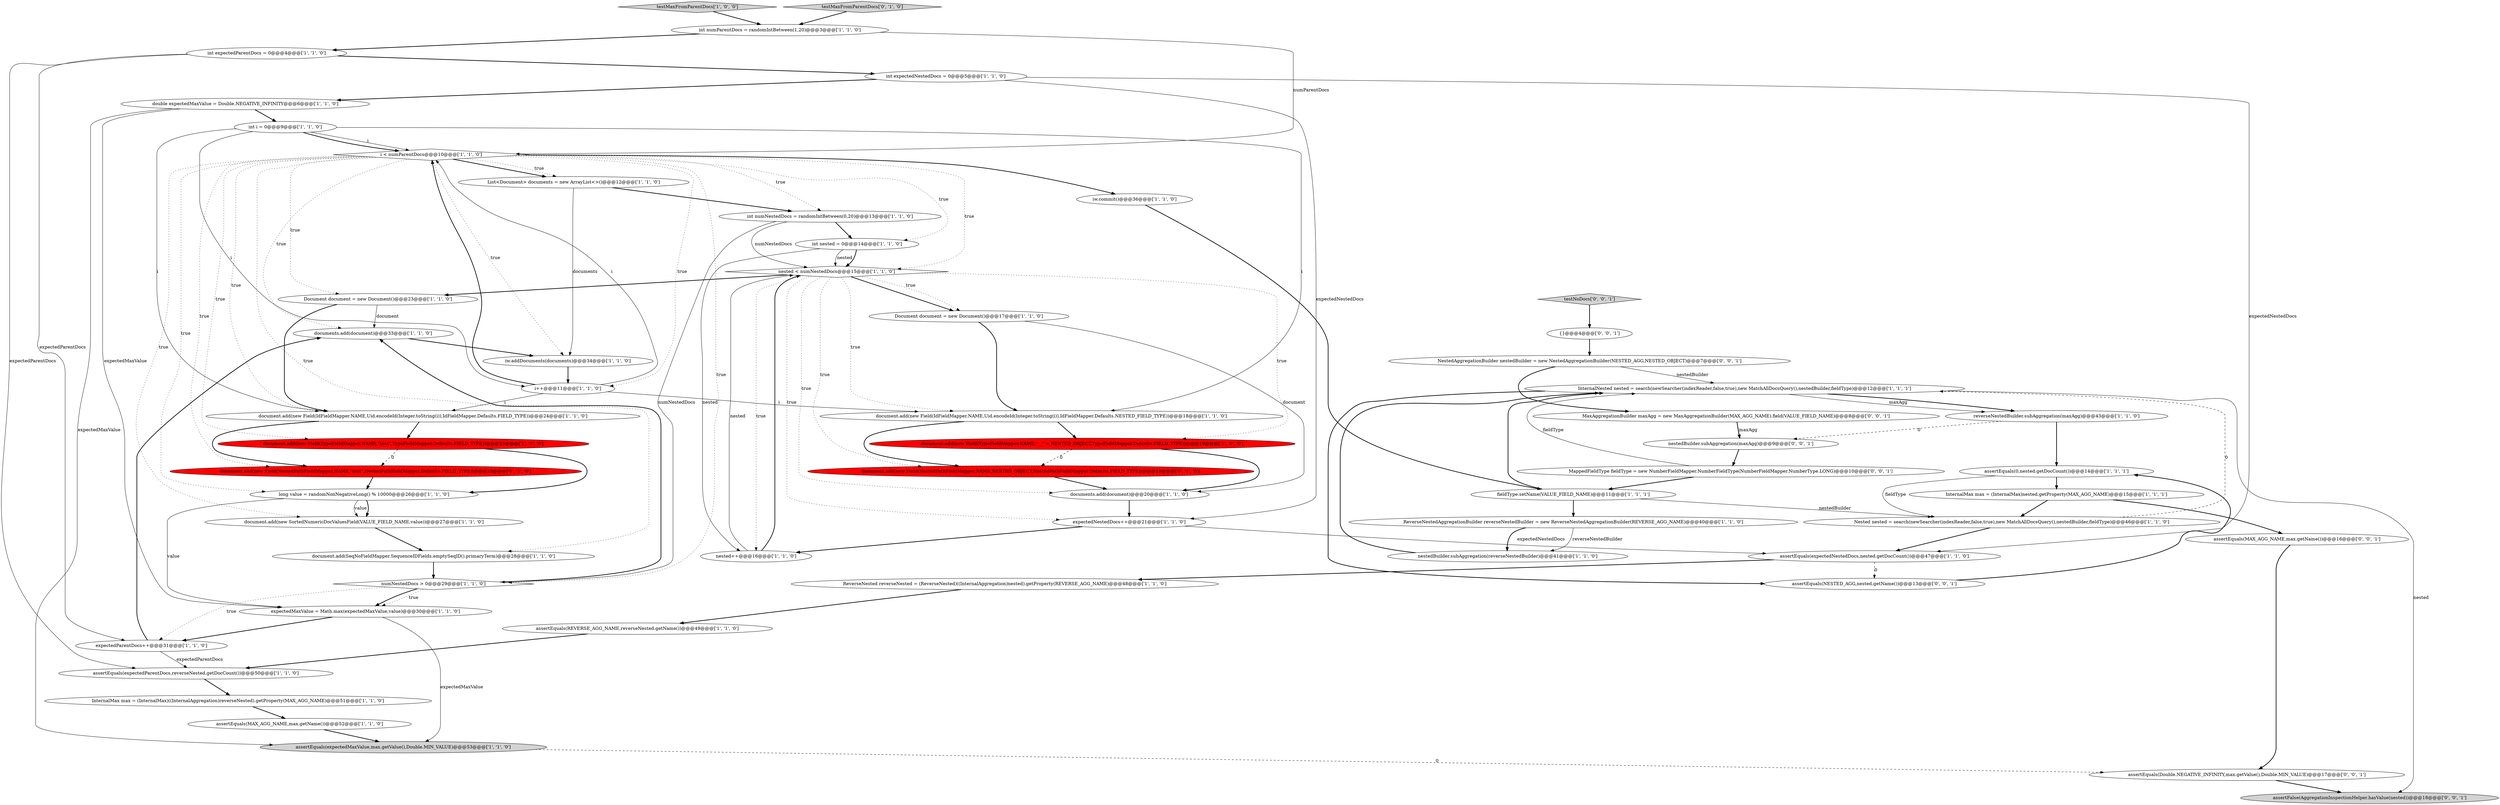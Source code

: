 digraph {
2 [style = filled, label = "ReverseNested reverseNested = (ReverseNested)((InternalAggregation)nested).getProperty(REVERSE_AGG_NAME)@@@48@@@['1', '1', '0']", fillcolor = white, shape = ellipse image = "AAA0AAABBB1BBB"];
31 [style = filled, label = "int numParentDocs = randomIntBetween(1,20)@@@3@@@['1', '1', '0']", fillcolor = white, shape = ellipse image = "AAA0AAABBB1BBB"];
21 [style = filled, label = "Nested nested = search(newSearcher(indexReader,false,true),new MatchAllDocsQuery(),nestedBuilder,fieldType)@@@46@@@['1', '1', '0']", fillcolor = white, shape = ellipse image = "AAA0AAABBB1BBB"];
28 [style = filled, label = "nested < numNestedDocs@@@15@@@['1', '1', '0']", fillcolor = white, shape = diamond image = "AAA0AAABBB1BBB"];
27 [style = filled, label = "testMaxFromParentDocs['1', '0', '0']", fillcolor = lightgray, shape = diamond image = "AAA0AAABBB1BBB"];
53 [style = filled, label = "testNoDocs['0', '0', '1']", fillcolor = lightgray, shape = diamond image = "AAA0AAABBB3BBB"];
18 [style = filled, label = "document.add(new Field(TypeFieldMapper.NAME,\"test\",TypeFieldMapper.Defaults.FIELD_TYPE))@@@25@@@['1', '0', '0']", fillcolor = red, shape = ellipse image = "AAA1AAABBB1BBB"];
34 [style = filled, label = "double expectedMaxValue = Double.NEGATIVE_INFINITY@@@6@@@['1', '1', '0']", fillcolor = white, shape = ellipse image = "AAA0AAABBB1BBB"];
0 [style = filled, label = "Document document = new Document()@@@17@@@['1', '1', '0']", fillcolor = white, shape = ellipse image = "AAA0AAABBB1BBB"];
5 [style = filled, label = "documents.add(document)@@@20@@@['1', '1', '0']", fillcolor = white, shape = ellipse image = "AAA0AAABBB1BBB"];
8 [style = filled, label = "nested++@@@16@@@['1', '1', '0']", fillcolor = white, shape = ellipse image = "AAA0AAABBB1BBB"];
44 [style = filled, label = "InternalNested nested = search(newSearcher(indexReader,false,true),new MatchAllDocsQuery(),nestedBuilder,fieldType)@@@12@@@['1', '1', '1']", fillcolor = white, shape = ellipse image = "AAA0AAABBB1BBB"];
22 [style = filled, label = "i < numParentDocs@@@10@@@['1', '1', '0']", fillcolor = white, shape = diamond image = "AAA0AAABBB1BBB"];
37 [style = filled, label = "reverseNestedBuilder.subAggregation(maxAgg)@@@43@@@['1', '1', '0']", fillcolor = white, shape = ellipse image = "AAA0AAABBB1BBB"];
30 [style = filled, label = "document.add(new Field(IdFieldMapper.NAME,Uid.encodeId(Integer.toString(i)),IdFieldMapper.Defaults.NESTED_FIELD_TYPE))@@@18@@@['1', '1', '0']", fillcolor = white, shape = ellipse image = "AAA0AAABBB1BBB"];
24 [style = filled, label = "int expectedParentDocs = 0@@@4@@@['1', '1', '0']", fillcolor = white, shape = ellipse image = "AAA0AAABBB1BBB"];
38 [style = filled, label = "documents.add(document)@@@33@@@['1', '1', '0']", fillcolor = white, shape = ellipse image = "AAA0AAABBB1BBB"];
39 [style = filled, label = "long value = randomNonNegativeLong() % 10000@@@26@@@['1', '1', '0']", fillcolor = white, shape = ellipse image = "AAA0AAABBB1BBB"];
42 [style = filled, label = "assertEquals(0,nested.getDocCount())@@@14@@@['1', '1', '1']", fillcolor = white, shape = ellipse image = "AAA0AAABBB1BBB"];
46 [style = filled, label = "testMaxFromParentDocs['0', '1', '0']", fillcolor = lightgray, shape = diamond image = "AAA0AAABBB2BBB"];
3 [style = filled, label = "int expectedNestedDocs = 0@@@5@@@['1', '1', '0']", fillcolor = white, shape = ellipse image = "AAA0AAABBB1BBB"];
1 [style = filled, label = "assertEquals(expectedNestedDocs,nested.getDocCount())@@@47@@@['1', '1', '0']", fillcolor = white, shape = ellipse image = "AAA0AAABBB1BBB"];
47 [style = filled, label = "document.add(new Field(NestedPathFieldMapper.NAME,NESTED_OBJECT,NestedPathFieldMapper.Defaults.FIELD_TYPE))@@@19@@@['0', '1', '0']", fillcolor = red, shape = ellipse image = "AAA1AAABBB2BBB"];
48 [style = filled, label = "assertEquals(Double.NEGATIVE_INFINITY,max.getValue(),Double.MIN_VALUE)@@@17@@@['0', '0', '1']", fillcolor = white, shape = ellipse image = "AAA0AAABBB3BBB"];
51 [style = filled, label = "assertEquals(MAX_AGG_NAME,max.getName())@@@16@@@['0', '0', '1']", fillcolor = white, shape = ellipse image = "AAA0AAABBB3BBB"];
23 [style = filled, label = "i++@@@11@@@['1', '1', '0']", fillcolor = white, shape = ellipse image = "AAA0AAABBB1BBB"];
10 [style = filled, label = "assertEquals(expectedParentDocs,reverseNested.getDocCount())@@@50@@@['1', '1', '0']", fillcolor = white, shape = ellipse image = "AAA0AAABBB1BBB"];
29 [style = filled, label = "expectedParentDocs++@@@31@@@['1', '1', '0']", fillcolor = white, shape = ellipse image = "AAA0AAABBB1BBB"];
11 [style = filled, label = "ReverseNestedAggregationBuilder reverseNestedBuilder = new ReverseNestedAggregationBuilder(REVERSE_AGG_NAME)@@@40@@@['1', '1', '0']", fillcolor = white, shape = ellipse image = "AAA0AAABBB1BBB"];
14 [style = filled, label = "InternalMax max = (InternalMax)nested.getProperty(MAX_AGG_NAME)@@@15@@@['1', '1', '1']", fillcolor = white, shape = ellipse image = "AAA0AAABBB1BBB"];
19 [style = filled, label = "document.add(new Field(IdFieldMapper.NAME,Uid.encodeId(Integer.toString(i)),IdFieldMapper.Defaults.FIELD_TYPE))@@@24@@@['1', '1', '0']", fillcolor = white, shape = ellipse image = "AAA0AAABBB1BBB"];
6 [style = filled, label = "numNestedDocs > 0@@@29@@@['1', '1', '0']", fillcolor = white, shape = diamond image = "AAA0AAABBB1BBB"];
12 [style = filled, label = "List<Document> documents = new ArrayList<>()@@@12@@@['1', '1', '0']", fillcolor = white, shape = ellipse image = "AAA0AAABBB1BBB"];
56 [style = filled, label = "NestedAggregationBuilder nestedBuilder = new NestedAggregationBuilder(NESTED_AGG,NESTED_OBJECT)@@@7@@@['0', '0', '1']", fillcolor = white, shape = ellipse image = "AAA0AAABBB3BBB"];
16 [style = filled, label = "Document document = new Document()@@@23@@@['1', '1', '0']", fillcolor = white, shape = ellipse image = "AAA0AAABBB1BBB"];
45 [style = filled, label = "document.add(new Field(NestedPathFieldMapper.NAME,\"test\",NestedPathFieldMapper.Defaults.FIELD_TYPE))@@@25@@@['0', '1', '0']", fillcolor = red, shape = ellipse image = "AAA1AAABBB2BBB"];
4 [style = filled, label = "nestedBuilder.subAggregation(reverseNestedBuilder)@@@41@@@['1', '1', '0']", fillcolor = white, shape = ellipse image = "AAA0AAABBB1BBB"];
43 [style = filled, label = "int numNestedDocs = randomIntBetween(0,20)@@@13@@@['1', '1', '0']", fillcolor = white, shape = ellipse image = "AAA0AAABBB1BBB"];
7 [style = filled, label = "assertEquals(expectedMaxValue,max.getValue(),Double.MIN_VALUE)@@@53@@@['1', '1', '0']", fillcolor = lightgray, shape = ellipse image = "AAA0AAABBB1BBB"];
9 [style = filled, label = "document.add(new SortedNumericDocValuesField(VALUE_FIELD_NAME,value))@@@27@@@['1', '1', '0']", fillcolor = white, shape = ellipse image = "AAA0AAABBB1BBB"];
36 [style = filled, label = "iw.addDocuments(documents)@@@34@@@['1', '1', '0']", fillcolor = white, shape = ellipse image = "AAA0AAABBB1BBB"];
41 [style = filled, label = "iw.commit()@@@36@@@['1', '1', '0']", fillcolor = white, shape = ellipse image = "AAA0AAABBB1BBB"];
20 [style = filled, label = "document.add(SeqNoFieldMapper.SequenceIDFields.emptySeqID().primaryTerm)@@@28@@@['1', '1', '0']", fillcolor = white, shape = ellipse image = "AAA0AAABBB1BBB"];
52 [style = filled, label = "MappedFieldType fieldType = new NumberFieldMapper.NumberFieldType(NumberFieldMapper.NumberType.LONG)@@@10@@@['0', '0', '1']", fillcolor = white, shape = ellipse image = "AAA0AAABBB3BBB"];
55 [style = filled, label = "assertFalse(AggregationInspectionHelper.hasValue(nested))@@@18@@@['0', '0', '1']", fillcolor = lightgray, shape = ellipse image = "AAA0AAABBB3BBB"];
40 [style = filled, label = "assertEquals(MAX_AGG_NAME,max.getName())@@@52@@@['1', '1', '0']", fillcolor = white, shape = ellipse image = "AAA0AAABBB1BBB"];
17 [style = filled, label = "assertEquals(REVERSE_AGG_NAME,reverseNested.getName())@@@49@@@['1', '1', '0']", fillcolor = white, shape = ellipse image = "AAA0AAABBB1BBB"];
25 [style = filled, label = "document.add(new Field(TypeFieldMapper.NAME,\"__\" + NESTED_OBJECT,TypeFieldMapper.Defaults.FIELD_TYPE))@@@19@@@['1', '0', '0']", fillcolor = red, shape = ellipse image = "AAA1AAABBB1BBB"];
32 [style = filled, label = "InternalMax max = (InternalMax)((InternalAggregation)reverseNested).getProperty(MAX_AGG_NAME)@@@51@@@['1', '1', '0']", fillcolor = white, shape = ellipse image = "AAA0AAABBB1BBB"];
54 [style = filled, label = "assertEquals(NESTED_AGG,nested.getName())@@@13@@@['0', '0', '1']", fillcolor = white, shape = ellipse image = "AAA0AAABBB3BBB"];
13 [style = filled, label = "expectedNestedDocs++@@@21@@@['1', '1', '0']", fillcolor = white, shape = ellipse image = "AAA0AAABBB1BBB"];
33 [style = filled, label = "int i = 0@@@9@@@['1', '1', '0']", fillcolor = white, shape = ellipse image = "AAA0AAABBB1BBB"];
57 [style = filled, label = "MaxAggregationBuilder maxAgg = new MaxAggregationBuilder(MAX_AGG_NAME).field(VALUE_FIELD_NAME)@@@8@@@['0', '0', '1']", fillcolor = white, shape = ellipse image = "AAA0AAABBB3BBB"];
26 [style = filled, label = "fieldType.setName(VALUE_FIELD_NAME)@@@11@@@['1', '1', '1']", fillcolor = white, shape = ellipse image = "AAA0AAABBB1BBB"];
50 [style = filled, label = "{}@@@4@@@['0', '0', '1']", fillcolor = white, shape = ellipse image = "AAA0AAABBB3BBB"];
35 [style = filled, label = "expectedMaxValue = Math.max(expectedMaxValue,value)@@@30@@@['1', '1', '0']", fillcolor = white, shape = ellipse image = "AAA0AAABBB1BBB"];
15 [style = filled, label = "int nested = 0@@@14@@@['1', '1', '0']", fillcolor = white, shape = ellipse image = "AAA0AAABBB1BBB"];
49 [style = filled, label = "nestedBuilder.subAggregation(maxAgg)@@@9@@@['0', '0', '1']", fillcolor = white, shape = ellipse image = "AAA0AAABBB3BBB"];
0->30 [style = bold, label=""];
52->44 [style = solid, label="fieldType"];
6->35 [style = bold, label=""];
39->9 [style = bold, label=""];
24->10 [style = solid, label="expectedParentDocs"];
29->10 [style = solid, label="expectedParentDocs"];
28->25 [style = dotted, label="true"];
57->49 [style = solid, label="maxAgg"];
50->56 [style = bold, label=""];
46->31 [style = bold, label=""];
23->22 [style = solid, label="i"];
10->32 [style = bold, label=""];
3->13 [style = solid, label="expectedNestedDocs"];
4->44 [style = bold, label=""];
26->11 [style = bold, label=""];
3->34 [style = bold, label=""];
3->1 [style = solid, label="expectedNestedDocs"];
28->0 [style = bold, label=""];
28->30 [style = dotted, label="true"];
51->48 [style = bold, label=""];
23->22 [style = bold, label=""];
0->5 [style = solid, label="document"];
22->38 [style = dotted, label="true"];
11->4 [style = solid, label="reverseNestedBuilder"];
22->16 [style = dotted, label="true"];
21->1 [style = bold, label=""];
28->13 [style = dotted, label="true"];
8->28 [style = bold, label=""];
19->18 [style = bold, label=""];
15->28 [style = solid, label="nested"];
22->19 [style = dotted, label="true"];
28->8 [style = dotted, label="true"];
22->23 [style = dotted, label="true"];
34->33 [style = bold, label=""];
22->41 [style = bold, label=""];
7->48 [style = dashed, label="0"];
27->31 [style = bold, label=""];
22->43 [style = dotted, label="true"];
34->35 [style = solid, label="expectedMaxValue"];
56->57 [style = bold, label=""];
23->30 [style = solid, label="i"];
18->45 [style = dashed, label="0"];
16->19 [style = bold, label=""];
15->8 [style = solid, label="nested"];
26->21 [style = solid, label="nestedBuilder"];
6->38 [style = bold, label=""];
33->22 [style = solid, label="i"];
22->20 [style = dotted, label="true"];
6->29 [style = dotted, label="true"];
48->55 [style = bold, label=""];
29->38 [style = bold, label=""];
30->47 [style = bold, label=""];
44->37 [style = bold, label=""];
22->9 [style = dotted, label="true"];
24->3 [style = bold, label=""];
14->21 [style = bold, label=""];
52->26 [style = bold, label=""];
2->17 [style = bold, label=""];
17->10 [style = bold, label=""];
44->54 [style = bold, label=""];
1->54 [style = dashed, label="0"];
35->29 [style = bold, label=""];
22->18 [style = dotted, label="true"];
31->24 [style = bold, label=""];
42->21 [style = solid, label="fieldType"];
11->4 [style = bold, label=""];
33->30 [style = solid, label="i"];
25->47 [style = dashed, label="0"];
9->20 [style = bold, label=""];
23->19 [style = solid, label="i"];
42->14 [style = bold, label=""];
54->42 [style = bold, label=""];
53->50 [style = bold, label=""];
19->45 [style = bold, label=""];
28->0 [style = dotted, label="true"];
33->23 [style = solid, label="i"];
12->36 [style = solid, label="documents"];
31->22 [style = solid, label="numParentDocs"];
56->44 [style = solid, label="nestedBuilder"];
18->39 [style = bold, label=""];
15->28 [style = bold, label=""];
26->44 [style = bold, label=""];
5->13 [style = bold, label=""];
32->40 [style = bold, label=""];
47->5 [style = bold, label=""];
22->36 [style = dotted, label="true"];
25->5 [style = bold, label=""];
1->2 [style = bold, label=""];
12->43 [style = bold, label=""];
22->15 [style = dotted, label="true"];
37->42 [style = bold, label=""];
33->22 [style = bold, label=""];
45->39 [style = bold, label=""];
43->6 [style = solid, label="numNestedDocs"];
28->47 [style = dotted, label="true"];
13->1 [style = solid, label="expectedNestedDocs"];
21->44 [style = dashed, label="0"];
22->39 [style = dotted, label="true"];
14->51 [style = bold, label=""];
22->28 [style = dotted, label="true"];
30->25 [style = bold, label=""];
38->36 [style = bold, label=""];
43->28 [style = solid, label="numNestedDocs"];
20->6 [style = bold, label=""];
35->7 [style = solid, label="expectedMaxValue"];
28->16 [style = bold, label=""];
44->55 [style = solid, label="nested"];
22->6 [style = dotted, label="true"];
39->35 [style = solid, label="value"];
22->45 [style = dotted, label="true"];
22->12 [style = dotted, label="true"];
28->5 [style = dotted, label="true"];
40->7 [style = bold, label=""];
24->29 [style = solid, label="expectedParentDocs"];
36->23 [style = bold, label=""];
49->52 [style = bold, label=""];
8->28 [style = solid, label="nested"];
43->15 [style = bold, label=""];
22->12 [style = bold, label=""];
39->9 [style = solid, label="value"];
6->35 [style = dotted, label="true"];
57->49 [style = bold, label=""];
41->26 [style = bold, label=""];
16->38 [style = solid, label="document"];
33->19 [style = solid, label="i"];
13->8 [style = bold, label=""];
34->7 [style = solid, label="expectedMaxValue"];
37->49 [style = dashed, label="0"];
44->37 [style = solid, label="maxAgg"];
}
